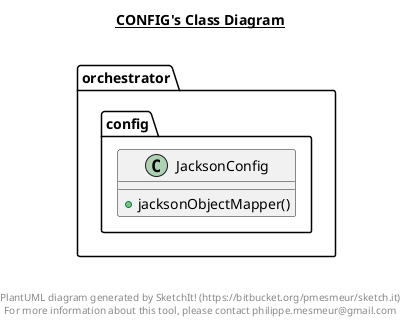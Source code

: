 @startuml

title __CONFIG's Class Diagram__\n

  namespace orchestrator {
    namespace config {
      class orchestrator.config.JacksonConfig {
          + jacksonObjectMapper()
      }
    }
  }
  



right footer


PlantUML diagram generated by SketchIt! (https://bitbucket.org/pmesmeur/sketch.it)
For more information about this tool, please contact philippe.mesmeur@gmail.com
endfooter

@enduml
